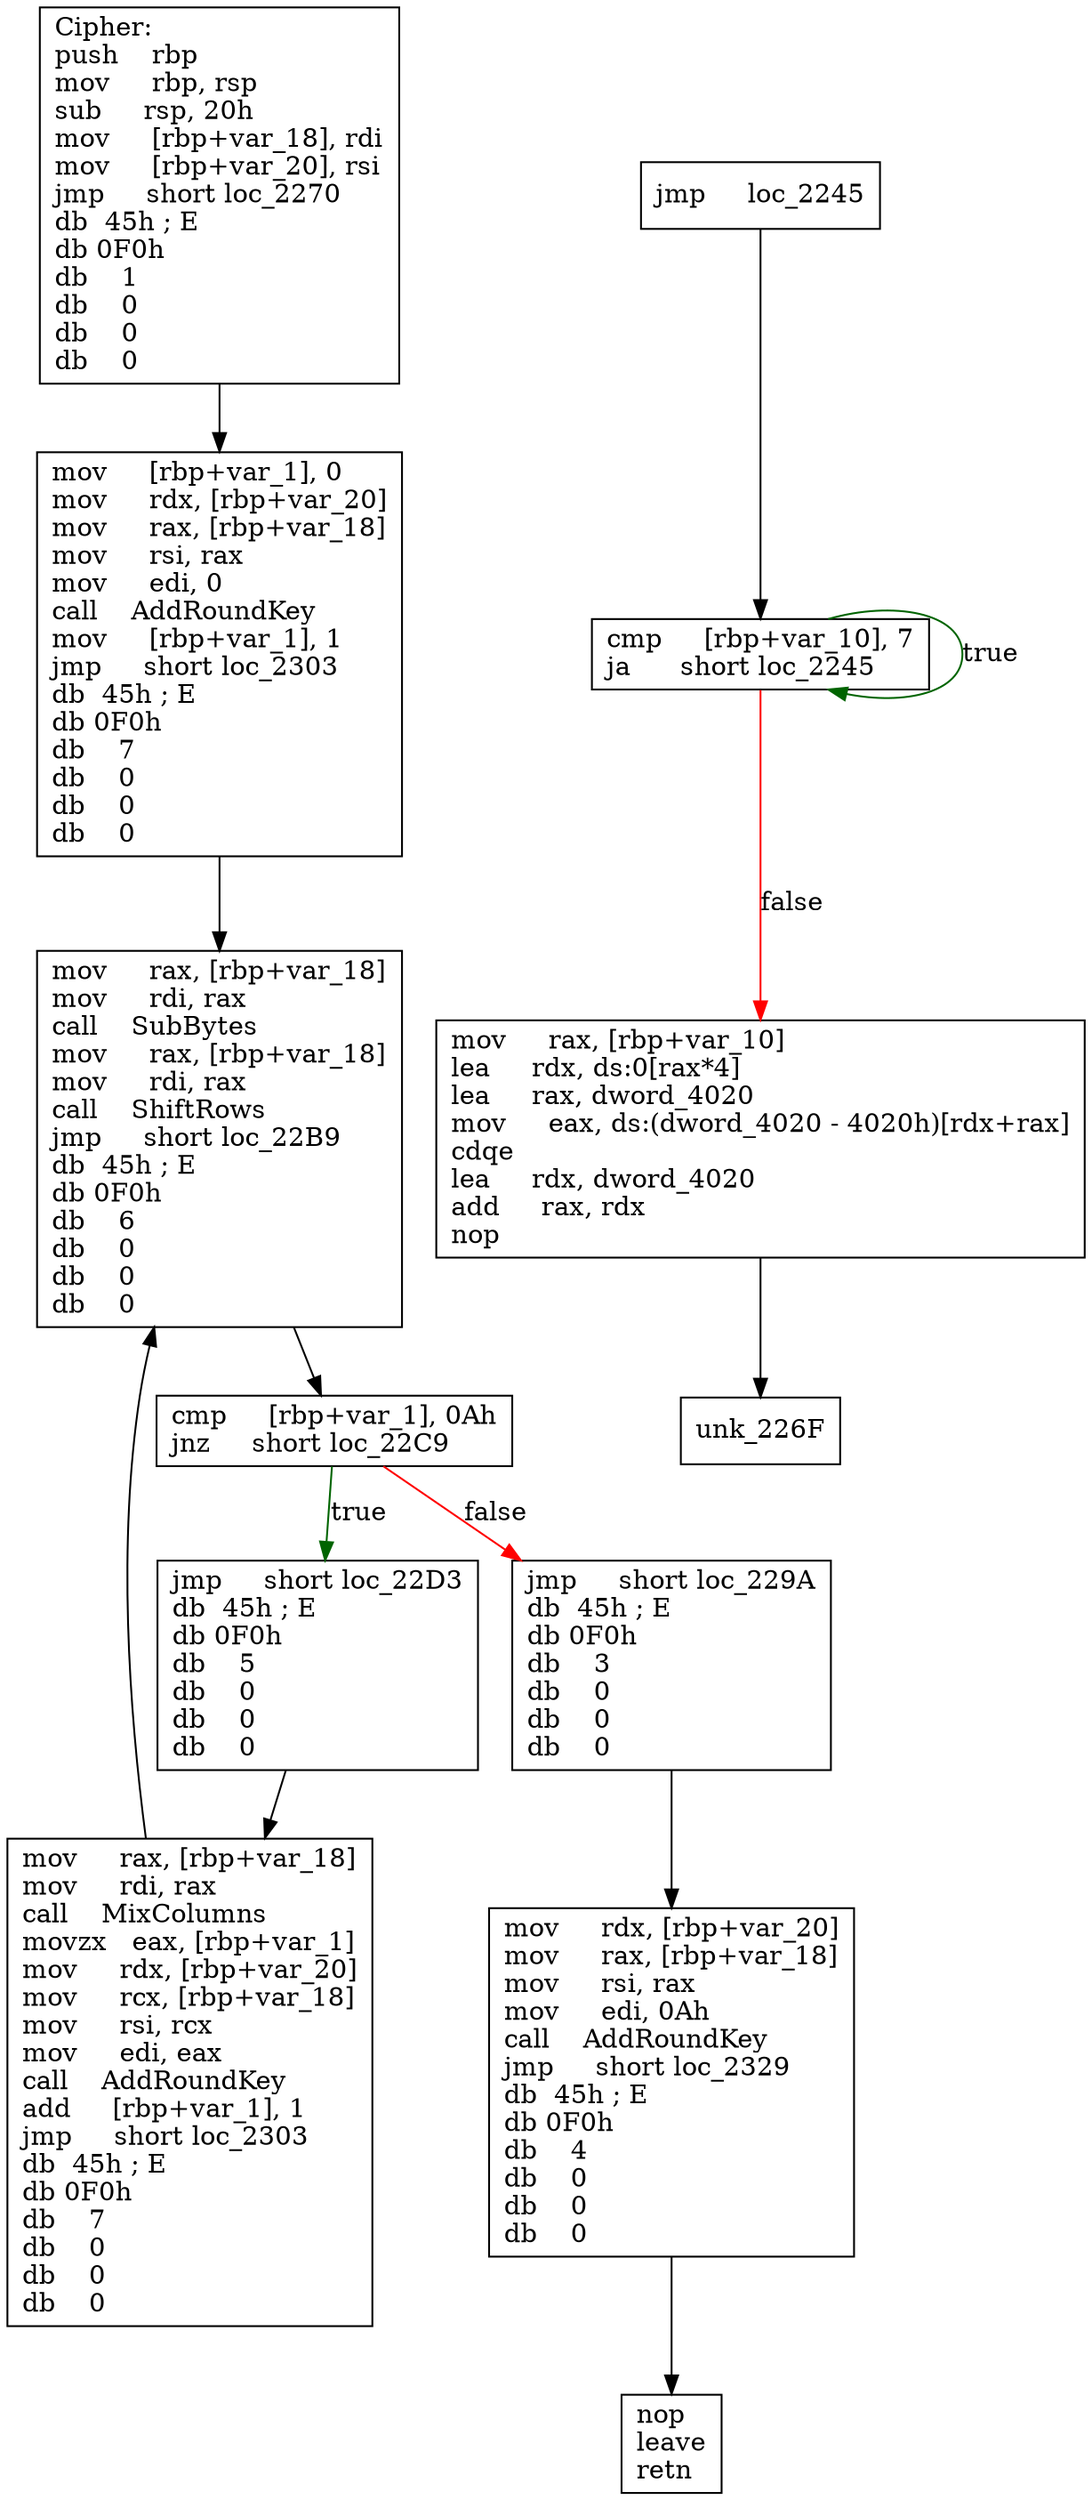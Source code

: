 digraph "Cipher" {
	graph [
	];
	node [
		shape = "box"
	];
	edge [
	];
	"0" [
		label = "Cipher:\lpush    rbp\lmov     rbp, rsp\lsub     rsp, 20h\lmov     [rbp+var_18], rdi\lmov     [rbp+var_20], rsi\ljmp     short loc_2270\ldb  45h ; E\ldb 0F0h\ldb    1\ldb    0\ldb    0\ldb    0\l"
	];
	"1" [
		label = "cmp     [rbp+var_10], 7\lja      short loc_2245\l"
	];
	"2" [
		label = "mov     rax, [rbp+var_10]\llea     rdx, ds:0[rax*4]\llea     rax, dword_4020\lmov     eax, ds:(dword_4020 - 4020h)[rdx+rax]\lcdqe\llea     rdx, dword_4020\ladd     rax, rdx\lnop\l"
	];
	"3" [
		label = "mov     [rbp+var_1], 0\lmov     rdx, [rbp+var_20]\lmov     rax, [rbp+var_18]\lmov     rsi, rax\lmov     edi, 0\lcall    AddRoundKey\lmov     [rbp+var_1], 1\ljmp     short loc_2303\ldb  45h ; E\ldb 0F0h\ldb    7\ldb    0\ldb    0\ldb    0\l"
	];
	"4" [
		label = "mov     rdx, [rbp+var_20]\lmov     rax, [rbp+var_18]\lmov     rsi, rax\lmov     edi, 0Ah\lcall    AddRoundKey\ljmp     short loc_2329\ldb  45h ; E\ldb 0F0h\ldb    4\ldb    0\ldb    0\ldb    0\l"
	];
	"5" [
		label = "cmp     [rbp+var_1], 0Ah\ljnz     short loc_22C9\l"
	];
	"6" [
		label = "jmp     short loc_229A\ldb  45h ; E\ldb 0F0h\ldb    3\ldb    0\ldb    0\ldb    0\l"
	];
	"7" [
		label = "jmp     short loc_22D3\ldb  45h ; E\ldb 0F0h\ldb    5\ldb    0\ldb    0\ldb    0\l"
	];
	"8" [
		label = "mov     rax, [rbp+var_18]\lmov     rdi, rax\lcall    MixColumns\lmovzx   eax, [rbp+var_1]\lmov     rdx, [rbp+var_20]\lmov     rcx, [rbp+var_18]\lmov     rsi, rcx\lmov     edi, eax\lcall    AddRoundKey\ladd     [rbp+var_1], 1\ljmp     short loc_2303\ldb  45h ; E\ldb 0F0h\ldb    7\ldb    0\ldb    0\ldb    0\l"
	];
	"9" [
		label = "mov     rax, [rbp+var_18]\lmov     rdi, rax\lcall    SubBytes\lmov     rax, [rbp+var_18]\lmov     rdi, rax\lcall    ShiftRows\ljmp     short loc_22B9\ldb  45h ; E\ldb 0F0h\ldb    6\ldb    0\ldb    0\ldb    0\l"
	];
	"10" [
		label = "jmp     loc_2245\l"
	];
	"11" [
		label = "nop\lleave\lretn\l"
	];
	"12" [
		label = "unk_226F\l"
	];
// node 0
	"0" -> "3" [ ];
// node 1
	"1" -> "2" [ label = "false", color = red ];
	"1" -> "1" [ label = "true", color = darkgreen ];
// node 2
	"2" -> "12" [ ];
// node 3
	"3" -> "9" [ ];
// node 4
	"4" -> "11" [ ];
// node 5
	"5" -> "6" [ label = "false", color = red ];
	"5" -> "7" [ label = "true", color = darkgreen ];
// node 6
	"6" -> "4" [ ];
// node 7
	"7" -> "8" [ ];
// node 8
	"8" -> "9" [ ];
// node 9
	"9" -> "5" [ ];
// node 10
	"10" -> "1" [ ];
// node 11
// node 12
}

